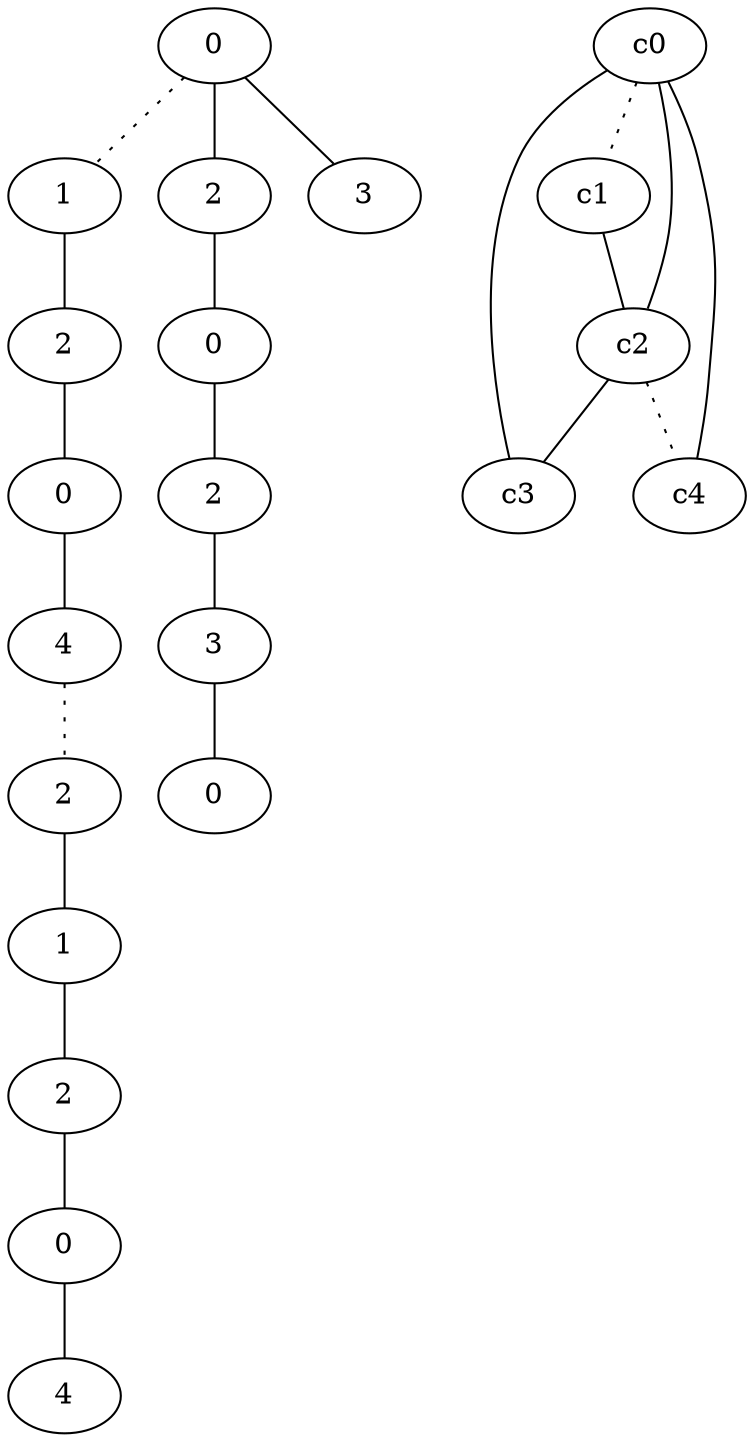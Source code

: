 graph {
a0[label=0];
a1[label=1];
a2[label=2];
a3[label=0];
a4[label=4];
a5[label=2];
a6[label=1];
a7[label=2];
a8[label=0];
a9[label=4];
a10[label=2];
a11[label=0];
a12[label=2];
a13[label=3];
a14[label=0];
a15[label=3];
a0 -- a1 [style=dotted];
a0 -- a10;
a0 -- a15;
a1 -- a2;
a2 -- a3;
a3 -- a4;
a4 -- a5 [style=dotted];
a5 -- a6;
a6 -- a7;
a7 -- a8;
a8 -- a9;
a10 -- a11;
a11 -- a12;
a12 -- a13;
a13 -- a14;
c0 -- c1 [style=dotted];
c0 -- c2;
c0 -- c3;
c0 -- c4;
c1 -- c2;
c2 -- c3;
c2 -- c4 [style=dotted];
}
